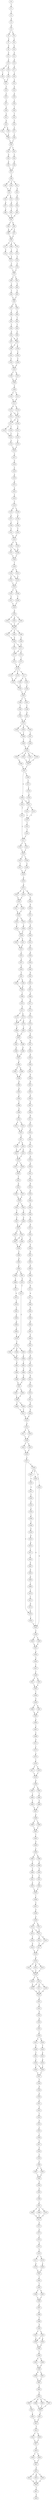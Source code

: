strict digraph  {
	S0 -> S1 [ label = T ];
	S1 -> S2 [ label = C ];
	S2 -> S3 [ label = A ];
	S3 -> S4 [ label = G ];
	S4 -> S5 [ label = T ];
	S4 -> S6 [ label = C ];
	S5 -> S7 [ label = G ];
	S6 -> S8 [ label = A ];
	S7 -> S9 [ label = G ];
	S8 -> S10 [ label = A ];
	S9 -> S11 [ label = C ];
	S10 -> S12 [ label = A ];
	S11 -> S13 [ label = T ];
	S12 -> S14 [ label = A ];
	S13 -> S15 [ label = T ];
	S13 -> S16 [ label = C ];
	S14 -> S17 [ label = A ];
	S15 -> S18 [ label = C ];
	S16 -> S19 [ label = T ];
	S17 -> S20 [ label = A ];
	S18 -> S21 [ label = C ];
	S19 -> S21 [ label = C ];
	S20 -> S22 [ label = A ];
	S21 -> S23 [ label = T ];
	S22 -> S24 [ label = A ];
	S23 -> S25 [ label = T ];
	S24 -> S26 [ label = A ];
	S25 -> S27 [ label = C ];
	S26 -> S28 [ label = T ];
	S27 -> S29 [ label = A ];
	S28 -> S30 [ label = T ];
	S29 -> S31 [ label = A ];
	S30 -> S32 [ label = T ];
	S31 -> S33 [ label = G ];
	S32 -> S34 [ label = T ];
	S33 -> S35 [ label = G ];
	S33 -> S36 [ label = C ];
	S34 -> S37 [ label = T ];
	S35 -> S38 [ label = C ];
	S36 -> S38 [ label = C ];
	S37 -> S39 [ label = T ];
	S38 -> S40 [ label = T ];
	S39 -> S40 [ label = T ];
	S40 -> S41 [ label = G ];
	S40 -> S42 [ label = T ];
	S41 -> S43 [ label = G ];
	S42 -> S44 [ label = C ];
	S43 -> S45 [ label = C ];
	S44 -> S46 [ label = A ];
	S45 -> S47 [ label = T ];
	S46 -> S47 [ label = T ];
	S47 -> S48 [ label = C ];
	S48 -> S49 [ label = A ];
	S48 -> S50 [ label = C ];
	S48 -> S51 [ label = T ];
	S49 -> S52 [ label = T ];
	S50 -> S52 [ label = T ];
	S51 -> S53 [ label = G ];
	S52 -> S54 [ label = T ];
	S52 -> S55 [ label = C ];
	S53 -> S56 [ label = A ];
	S54 -> S57 [ label = G ];
	S55 -> S58 [ label = A ];
	S56 -> S59 [ label = C ];
	S57 -> S60 [ label = G ];
	S58 -> S61 [ label = T ];
	S59 -> S62 [ label = C ];
	S60 -> S63 [ label = G ];
	S61 -> S63 [ label = G ];
	S62 -> S63 [ label = G ];
	S63 -> S64 [ label = A ];
	S63 -> S65 [ label = G ];
	S64 -> S66 [ label = G ];
	S65 -> S67 [ label = T ];
	S65 -> S66 [ label = G ];
	S66 -> S68 [ label = G ];
	S67 -> S68 [ label = G ];
	S68 -> S69 [ label = A ];
	S68 -> S70 [ label = C ];
	S68 -> S71 [ label = G ];
	S69 -> S72 [ label = A ];
	S70 -> S73 [ label = C ];
	S71 -> S74 [ label = G ];
	S72 -> S75 [ label = A ];
	S73 -> S76 [ label = C ];
	S74 -> S75 [ label = A ];
	S75 -> S77 [ label = T ];
	S76 -> S78 [ label = C ];
	S77 -> S79 [ label = T ];
	S78 -> S79 [ label = T ];
	S79 -> S80 [ label = C ];
	S79 -> S81 [ label = T ];
	S80 -> S82 [ label = A ];
	S81 -> S83 [ label = G ];
	S82 -> S84 [ label = T ];
	S83 -> S85 [ label = C ];
	S84 -> S86 [ label = T ];
	S85 -> S86 [ label = T ];
	S86 -> S87 [ label = C ];
	S86 -> S88 [ label = A ];
	S87 -> S89 [ label = T ];
	S88 -> S90 [ label = A ];
	S89 -> S91 [ label = G ];
	S90 -> S92 [ label = T ];
	S91 -> S93 [ label = C ];
	S92 -> S94 [ label = T ];
	S93 -> S95 [ label = A ];
	S94 -> S96 [ label = C ];
	S95 -> S97 [ label = C ];
	S95 -> S98 [ label = A ];
	S96 -> S98 [ label = A ];
	S97 -> S99 [ label = C ];
	S98 -> S100 [ label = G ];
	S98 -> S99 [ label = C ];
	S99 -> S101 [ label = A ];
	S100 -> S102 [ label = G ];
	S101 -> S103 [ label = G ];
	S102 -> S104 [ label = C ];
	S103 -> S105 [ label = G ];
	S104 -> S105 [ label = G ];
	S105 -> S106 [ label = C ];
	S105 -> S107 [ label = G ];
	S106 -> S108 [ label = A ];
	S107 -> S108 [ label = A ];
	S108 -> S109 [ label = G ];
	S109 -> S110 [ label = A ];
	S109 -> S111 [ label = C ];
	S110 -> S112 [ label = G ];
	S111 -> S112 [ label = G ];
	S112 -> S113 [ label = G ];
	S112 -> S114 [ label = A ];
	S113 -> S115 [ label = A ];
	S113 -> S116 [ label = G ];
	S114 -> S116 [ label = G ];
	S115 -> S117 [ label = A ];
	S116 -> S118 [ label = G ];
	S116 -> S117 [ label = A ];
	S117 -> S119 [ label = C ];
	S117 -> S120 [ label = T ];
	S118 -> S121 [ label = A ];
	S119 -> S122 [ label = C ];
	S120 -> S122 [ label = C ];
	S121 -> S123 [ label = A ];
	S122 -> S124 [ label = A ];
	S123 -> S125 [ label = C ];
	S124 -> S126 [ label = A ];
	S125 -> S126 [ label = A ];
	S126 -> S127 [ label = G ];
	S127 -> S128 [ label = G ];
	S128 -> S129 [ label = C ];
	S129 -> S130 [ label = A ];
	S130 -> S131 [ label = G ];
	S131 -> S132 [ label = G ];
	S132 -> S133 [ label = A ];
	S133 -> S134 [ label = T ];
	S134 -> S135 [ label = G ];
	S134 -> S136 [ label = T ];
	S135 -> S137 [ label = A ];
	S136 -> S138 [ label = G ];
	S137 -> S139 [ label = A ];
	S138 -> S140 [ label = C ];
	S139 -> S141 [ label = G ];
	S140 -> S142 [ label = T ];
	S141 -> S143 [ label = A ];
	S142 -> S143 [ label = A ];
	S143 -> S144 [ label = A ];
	S143 -> S145 [ label = G ];
	S144 -> S146 [ label = G ];
	S144 -> S147 [ label = A ];
	S145 -> S146 [ label = G ];
	S146 -> S148 [ label = T ];
	S147 -> S148 [ label = T ];
	S148 -> S149 [ label = T ];
	S149 -> S150 [ label = G ];
	S149 -> S151 [ label = A ];
	S150 -> S152 [ label = C ];
	S150 -> S153 [ label = T ];
	S151 -> S153 [ label = T ];
	S152 -> S154 [ label = T ];
	S153 -> S154 [ label = T ];
	S154 -> S155 [ label = T ];
	S154 -> S156 [ label = A ];
	S155 -> S157 [ label = G ];
	S156 -> S158 [ label = T ];
	S157 -> S159 [ label = T ];
	S158 -> S159 [ label = T ];
	S159 -> S160 [ label = G ];
	S160 -> S161 [ label = C ];
	S160 -> S162 [ label = A ];
	S160 -> S163 [ label = T ];
	S161 -> S164 [ label = T ];
	S162 -> S164 [ label = T ];
	S163 -> S164 [ label = T ];
	S164 -> S165 [ label = T ];
	S164 -> S166 [ label = A ];
	S164 -> S167 [ label = C ];
	S165 -> S168 [ label = G ];
	S166 -> S169 [ label = A ];
	S167 -> S168 [ label = G ];
	S168 -> S170 [ label = T ];
	S168 -> S171 [ label = C ];
	S169 -> S171 [ label = C ];
	S170 -> S172 [ label = G ];
	S171 -> S173 [ label = T ];
	S171 -> S172 [ label = G ];
	S172 -> S174 [ label = C ];
	S173 -> S175 [ label = T ];
	S174 -> S176 [ label = T ];
	S175 -> S176 [ label = T ];
	S176 -> S177 [ label = C ];
	S176 -> S178 [ label = T ];
	S176 -> S179 [ label = G ];
	S177 -> S180 [ label = G ];
	S177 -> S181 [ label = C ];
	S178 -> S182 [ label = T ];
	S179 -> S182 [ label = T ];
	S180 -> S183 [ label = C ];
	S181 -> S184 [ label = T ];
	S182 -> S183 [ label = C ];
	S183 -> S185 [ label = T ];
	S184 -> S185 [ label = T ];
	S185 -> S186 [ label = C ];
	S185 -> S187 [ label = T ];
	S186 -> S188 [ label = T ];
	S187 -> S189 [ label = C ];
	S188 -> S190 [ label = C ];
	S189 -> S191 [ label = A ];
	S190 -> S192 [ label = A ];
	S191 -> S192 [ label = A ];
	S192 -> S193 [ label = G ];
	S192 -> S194 [ label = A ];
	S192 -> S195 [ label = C ];
	S193 -> S196 [ label = C ];
	S194 -> S197 [ label = A ];
	S195 -> S196 [ label = C ];
	S196 -> S198 [ label = T ];
	S197 -> S199 [ label = C ];
	S198 -> S200 [ label = T ];
	S199 -> S200 [ label = T ];
	S200 -> S201 [ label = G ];
	S200 -> S202 [ label = T ];
	S200 -> S203 [ label = C ];
	S200 -> S204 [ label = A ];
	S201 -> S205 [ label = C ];
	S202 -> S206 [ label = G ];
	S203 -> S205 [ label = C ];
	S204 -> S205 [ label = C ];
	S205 -> S207 [ label = T ];
	S206 -> S207 [ label = T ];
	S207 -> S208 [ label = G ];
	S207 -> S209 [ label = T ];
	S208 -> S210 [ label = A ];
	S208 -> S211 [ label = A ];
	S209 -> S212 [ label = T ];
	S210 -> S213 [ label = C ];
	S211 -> S214 [ label = A ];
	S211 -> S215 [ label = T ];
	S212 -> S216 [ label = T ];
	S213 -> S217 [ label = C ];
	S214 -> S218 [ label = T ];
	S215 -> S218 [ label = T ];
	S216 -> S219 [ label = A ];
	S217 -> S220 [ label = T ];
	S217 -> S221 [ label = G ];
	S218 -> S222 [ label = T ];
	S219 -> S211 [ label = A ];
	S220 -> S223 [ label = T ];
	S221 -> S223 [ label = T ];
	S222 -> S224 [ label = T ];
	S223 -> S225 [ label = C ];
	S223 -> S226 [ label = T ];
	S224 -> S217 [ label = C ];
	S225 -> S227 [ label = T ];
	S226 -> S228 [ label = G ];
	S227 -> S229 [ label = C ];
	S228 -> S229 [ label = C ];
	S229 -> S230 [ label = A ];
	S230 -> S231 [ label = G ];
	S231 -> S232 [ label = G ];
	S231 -> S233 [ label = A ];
	S231 -> S234 [ label = N ];
	S232 -> S235 [ label = G ];
	S233 -> S235 [ label = G ];
	S234 -> S236 [ label = N ];
	S235 -> S237 [ label = G ];
	S235 -> S238 [ label = T ];
	S236 -> S239 [ label = N ];
	S237 -> S240 [ label = C ];
	S238 -> S240 [ label = C ];
	S239 -> S241 [ label = N ];
	S240 -> S242 [ label = C ];
	S240 -> S243 [ label = G ];
	S241 -> S244 [ label = N ];
	S242 -> S245 [ label = T ];
	S243 -> S246 [ label = A ];
	S244 -> S247 [ label = N ];
	S245 -> S248 [ label = C ];
	S246 -> S248 [ label = C ];
	S247 -> S249 [ label = N ];
	S248 -> S250 [ label = T ];
	S248 -> S251 [ label = C ];
	S249 -> S252 [ label = N ];
	S250 -> S253 [ label = C ];
	S251 -> S253 [ label = C ];
	S252 -> S254 [ label = N ];
	S253 -> S255 [ label = C ];
	S254 -> S256 [ label = N ];
	S255 -> S257 [ label = G ];
	S256 -> S258 [ label = N ];
	S257 -> S259 [ label = A ];
	S258 -> S260 [ label = N ];
	S259 -> S261 [ label = T ];
	S260 -> S262 [ label = N ];
	S261 -> S263 [ label = T ];
	S261 -> S264 [ label = C ];
	S262 -> S265 [ label = N ];
	S263 -> S266 [ label = C ];
	S264 -> S266 [ label = C ];
	S265 -> S267 [ label = N ];
	S266 -> S268 [ label = T ];
	S267 -> S269 [ label = N ];
	S268 -> S270 [ label = G ];
	S269 -> S271 [ label = N ];
	S270 -> S272 [ label = A ];
	S271 -> S273 [ label = N ];
	S272 -> S274 [ label = T ];
	S272 -> S275 [ label = C ];
	S273 -> S276 [ label = N ];
	S274 -> S277 [ label = G ];
	S275 -> S278 [ label = A ];
	S275 -> S277 [ label = G ];
	S276 -> S279 [ label = N ];
	S277 -> S280 [ label = G ];
	S278 -> S281 [ label = C ];
	S279 -> S282 [ label = N ];
	S280 -> S283 [ label = A ];
	S281 -> S283 [ label = A ];
	S282 -> S284 [ label = N ];
	S283 -> S285 [ label = A ];
	S283 -> S286 [ label = G ];
	S284 -> S287 [ label = N ];
	S285 -> S288 [ label = A ];
	S286 -> S289 [ label = G ];
	S287 -> S290 [ label = N ];
	S288 -> S291 [ label = A ];
	S289 -> S291 [ label = A ];
	S290 -> S292 [ label = N ];
	S291 -> S293 [ label = G ];
	S292 -> S294 [ label = N ];
	S293 -> S295 [ label = C ];
	S293 -> S296 [ label = G ];
	S294 -> S297 [ label = N ];
	S295 -> S298 [ label = A ];
	S296 -> S298 [ label = A ];
	S297 -> S299 [ label = N ];
	S298 -> S300 [ label = G ];
	S299 -> S301 [ label = N ];
	S300 -> S302 [ label = G ];
	S301 -> S303 [ label = N ];
	S302 -> S304 [ label = C ];
	S303 -> S305 [ label = N ];
	S304 -> S306 [ label = C ];
	S305 -> S307 [ label = N ];
	S306 -> S308 [ label = A ];
	S307 -> S309 [ label = N ];
	S308 -> S310 [ label = A ];
	S309 -> S311 [ label = N ];
	S310 -> S312 [ label = A ];
	S310 -> S313 [ label = C ];
	S311 -> S314 [ label = N ];
	S312 -> S315 [ label = C ];
	S313 -> S315 [ label = C ];
	S314 -> S316 [ label = N ];
	S315 -> S317 [ label = A ];
	S316 -> S318 [ label = N ];
	S317 -> S319 [ label = A ];
	S317 -> S320 [ label = G ];
	S318 -> S321 [ label = N ];
	S319 -> S322 [ label = C ];
	S320 -> S323 [ label = A ];
	S320 -> S322 [ label = C ];
	S321 -> S324 [ label = N ];
	S322 -> S325 [ label = T ];
	S323 -> S325 [ label = T ];
	S324 -> S326 [ label = N ];
	S325 -> S327 [ label = C ];
	S325 -> S328 [ label = T ];
	S326 -> S329 [ label = N ];
	S327 -> S330 [ label = C ];
	S328 -> S330 [ label = C ];
	S329 -> S331 [ label = N ];
	S330 -> S332 [ label = T ];
	S331 -> S333 [ label = N ];
	S332 -> S334 [ label = G ];
	S333 -> S335 [ label = N ];
	S334 -> S336 [ label = A ];
	S334 -> S337 [ label = C ];
	S335 -> S338 [ label = N ];
	S336 -> S339 [ label = G ];
	S337 -> S339 [ label = G ];
	S338 -> S340 [ label = N ];
	S339 -> S341 [ label = G ];
	S339 -> S342 [ label = C ];
	S340 -> S343 [ label = N ];
	S341 -> S344 [ label = T ];
	S342 -> S345 [ label = A ];
	S343 -> S346 [ label = N ];
	S344 -> S347 [ label = C ];
	S345 -> S348 [ label = G ];
	S346 -> S349 [ label = N ];
	S347 -> S350 [ label = C ];
	S348 -> S350 [ label = C ];
	S349 -> S351 [ label = N ];
	S350 -> S352 [ label = C ];
	S350 -> S353 [ label = A ];
	S351 -> S354 [ label = N ];
	S352 -> S355 [ label = G ];
	S353 -> S356 [ label = A ];
	S353 -> S355 [ label = G ];
	S354 -> S357 [ label = N ];
	S355 -> S358 [ label = G ];
	S356 -> S358 [ label = G ];
	S357 -> S359 [ label = N ];
	S358 -> S360 [ label = C ];
	S359 -> S361 [ label = N ];
	S360 -> S362 [ label = G ];
	S361 -> S363 [ label = N ];
	S362 -> S364 [ label = C ];
	S363 -> S365 [ label = N ];
	S364 -> S366 [ label = C ];
	S364 -> S367 [ label = A ];
	S365 -> S368 [ label = N ];
	S366 -> S369 [ label = A ];
	S367 -> S370 [ label = G ];
	S368 -> S371 [ label = N ];
	S369 -> S372 [ label = G ];
	S370 -> S373 [ label = C ];
	S371 -> S374 [ label = N ];
	S372 -> S375 [ label = G ];
	S373 -> S376 [ label = C ];
	S374 -> S377 [ label = N ];
	S375 -> S378 [ label = A ];
	S376 -> S379 [ label = C ];
	S377 -> S380 [ label = N ];
	S378 -> S381 [ label = C ];
	S379 -> S382 [ label = A ];
	S379 -> S383 [ label = C ];
	S379 -> S384 [ label = G ];
	S380 -> S385 [ label = N ];
	S381 -> S386 [ label = A ];
	S382 -> S387 [ label = A ];
	S383 -> S388 [ label = C ];
	S384 -> S387 [ label = A ];
	S385 -> S389 [ label = N ];
	S386 -> S390 [ label = G ];
	S387 -> S391 [ label = G ];
	S388 -> S392 [ label = C ];
	S389 -> S393 [ label = N ];
	S390 -> S394 [ label = G ];
	S391 -> S395 [ label = C ];
	S392 -> S396 [ label = G ];
	S393 -> S397 [ label = N ];
	S394 -> S376 [ label = C ];
	S395 -> S398 [ label = A ];
	S396 -> S399 [ label = G ];
	S397 -> S400 [ label = N ];
	S398 -> S401 [ label = A ];
	S399 -> S401 [ label = A ];
	S400 -> S402 [ label = N ];
	S401 -> S403 [ label = A ];
	S401 -> S404 [ label = C ];
	S402 -> S405 [ label = N ];
	S403 -> S406 [ label = C ];
	S404 -> S406 [ label = C ];
	S405 -> S407 [ label = N ];
	S406 -> S408 [ label = C ];
	S406 -> S409 [ label = A ];
	S407 -> S410 [ label = N ];
	S408 -> S411 [ label = C ];
	S409 -> S411 [ label = C ];
	S410 -> S412 [ label = N ];
	S411 -> S413 [ label = G ];
	S412 -> S414 [ label = N ];
	S413 -> S415 [ label = G ];
	S414 -> S416 [ label = N ];
	S415 -> S417 [ label = G ];
	S415 -> S418 [ label = C ];
	S416 -> S419 [ label = N ];
	S417 -> S420 [ label = T ];
	S418 -> S420 [ label = T ];
	S419 -> S421 [ label = N ];
	S420 -> S422 [ label = T ];
	S420 -> S423 [ label = A ];
	S421 -> S424 [ label = N ];
	S422 -> S425 [ label = C ];
	S423 -> S425 [ label = C ];
	S424 -> S426 [ label = N ];
	S425 -> S427 [ label = C ];
	S426 -> S413 [ label = G ];
	S427 -> S428 [ label = C ];
	S427 -> S429 [ label = C ];
	S428 -> S430 [ label = G ];
	S428 -> S431 [ label = C ];
	S428 -> S432 [ label = T ];
	S429 -> S433 [ label = C ];
	S430 -> S434 [ label = G ];
	S431 -> S435 [ label = A ];
	S432 -> S434 [ label = G ];
	S433 -> S434 [ label = G ];
	S434 -> S436 [ label = A ];
	S435 -> S437 [ label = A ];
	S436 -> S438 [ label = C ];
	S436 -> S439 [ label = T ];
	S437 -> S440 [ label = C ];
	S438 -> S441 [ label = G ];
	S439 -> S441 [ label = G ];
	S440 -> S442 [ label = C ];
	S441 -> S443 [ label = A ];
	S442 -> S444 [ label = C ];
	S443 -> S445 [ label = G ];
	S444 -> S446 [ label = C ];
	S445 -> S447 [ label = C ];
	S446 -> S448 [ label = A ];
	S447 -> S449 [ label = C ];
	S448 -> S450 [ label = A ];
	S449 -> S451 [ label = C ];
	S449 -> S452 [ label = G ];
	S450 -> S453 [ label = G ];
	S451 -> S454 [ label = A ];
	S452 -> S454 [ label = A ];
	S453 -> S455 [ label = G ];
	S454 -> S456 [ label = T ];
	S455 -> S457 [ label = C ];
	S456 -> S458 [ label = G ];
	S457 -> S459 [ label = T ];
	S458 -> S460 [ label = C ];
	S458 -> S461 [ label = A ];
	S459 -> S462 [ label = G ];
	S460 -> S463 [ label = G ];
	S461 -> S463 [ label = G ];
	S462 -> S464 [ label = G ];
	S463 -> S465 [ label = G ];
	S464 -> S466 [ label = G ];
	S465 -> S467 [ label = G ];
	S466 -> S468 [ label = C ];
	S467 -> S469 [ label = A ];
	S468 -> S470 [ label = A ];
	S469 -> S471 [ label = G ];
	S470 -> S472 [ label = C ];
	S471 -> S473 [ label = T ];
	S472 -> S474 [ label = G ];
	S473 -> S475 [ label = A ];
	S474 -> S429 [ label = C ];
	S475 -> S476 [ label = C ];
	S476 -> S477 [ label = A ];
	S476 -> S478 [ label = C ];
	S477 -> S479 [ label = T ];
	S478 -> S479 [ label = T ];
	S479 -> S480 [ label = G ];
	S480 -> S481 [ label = C ];
	S480 -> S482 [ label = A ];
	S481 -> S483 [ label = A ];
	S482 -> S484 [ label = T ];
	S483 -> S485 [ label = C ];
	S484 -> S486 [ label = G ];
	S485 -> S487 [ label = C ];
	S486 -> S487 [ label = C ];
	S487 -> S488 [ label = A ];
	S488 -> S489 [ label = C ];
	S488 -> S490 [ label = T ];
	S489 -> S491 [ label = C ];
	S490 -> S491 [ label = C ];
	S491 -> S492 [ label = T ];
	S492 -> S493 [ label = G ];
	S493 -> S494 [ label = C ];
	S494 -> S495 [ label = T ];
	S494 -> S496 [ label = A ];
	S495 -> S497 [ label = C ];
	S496 -> S498 [ label = G ];
	S497 -> S499 [ label = C ];
	S498 -> S500 [ label = G ];
	S499 -> S501 [ label = G ];
	S500 -> S502 [ label = T ];
	S501 -> S503 [ label = C ];
	S502 -> S504 [ label = G ];
	S503 -> S505 [ label = C ];
	S504 -> S505 [ label = C ];
	S505 -> S506 [ label = T ];
	S506 -> S507 [ label = G ];
	S507 -> S508 [ label = G ];
	S508 -> S509 [ label = A ];
	S509 -> S510 [ label = G ];
	S509 -> S511 [ label = A ];
	S510 -> S512 [ label = C ];
	S510 -> S513 [ label = G ];
	S511 -> S512 [ label = C ];
	S512 -> S514 [ label = A ];
	S512 -> S515 [ label = G ];
	S513 -> S516 [ label = C ];
	S514 -> S517 [ label = C ];
	S515 -> S517 [ label = C ];
	S516 -> S518 [ label = G ];
	S517 -> S519 [ label = C ];
	S518 -> S519 [ label = C ];
	S519 -> S520 [ label = G ];
	S520 -> S521 [ label = C ];
	S520 -> S522 [ label = G ];
	S520 -> S523 [ label = T ];
	S521 -> S524 [ label = G ];
	S522 -> S524 [ label = G ];
	S523 -> S524 [ label = G ];
	S524 -> S525 [ label = C ];
	S524 -> S526 [ label = T ];
	S525 -> S527 [ label = C ];
	S525 -> S528 [ label = G ];
	S525 -> S529 [ label = T ];
	S526 -> S528 [ label = G ];
	S527 -> S530 [ label = G ];
	S528 -> S530 [ label = G ];
	S529 -> S530 [ label = G ];
	S530 -> S531 [ label = A ];
	S531 -> S532 [ label = G ];
	S532 -> S533 [ label = G ];
	S533 -> S534 [ label = A ];
	S534 -> S535 [ label = G ];
	S535 -> S536 [ label = C ];
	S536 -> S537 [ label = A ];
	S536 -> S538 [ label = G ];
	S537 -> S539 [ label = G ];
	S538 -> S540 [ label = T ];
	S539 -> S541 [ label = T ];
	S540 -> S542 [ label = A ];
	S541 -> S543 [ label = T ];
	S542 -> S544 [ label = A ];
	S543 -> S545 [ label = T ];
	S543 -> S546 [ label = C ];
	S544 -> S546 [ label = C ];
	S545 -> S547 [ label = C ];
	S546 -> S547 [ label = C ];
	S547 -> S548 [ label = T ];
	S548 -> S549 [ label = G ];
	S549 -> S550 [ label = G ];
	S550 -> S551 [ label = A ];
	S551 -> S552 [ label = G ];
	S552 -> S553 [ label = C ];
	S553 -> S554 [ label = A ];
	S554 -> S555 [ label = C ];
	S555 -> S556 [ label = T ];
	S556 -> S557 [ label = G ];
	S557 -> S558 [ label = G ];
	S558 -> S559 [ label = C ];
	S559 -> S560 [ label = T ];
	S560 -> S561 [ label = G ];
	S560 -> S562 [ label = C ];
	S561 -> S563 [ label = A ];
	S562 -> S563 [ label = A ];
	S563 -> S564 [ label = A ];
	S564 -> S565 [ label = C ];
	S565 -> S566 [ label = C ];
	S566 -> S567 [ label = C ];
	S567 -> S568 [ label = T ];
	S567 -> S569 [ label = G ];
	S567 -> S570 [ label = C ];
	S568 -> S571 [ label = C ];
	S569 -> S571 [ label = C ];
	S570 -> S571 [ label = C ];
	S571 -> S572 [ label = A ];
	S572 -> S573 [ label = C ];
	S573 -> S574 [ label = T ];
	S574 -> S575 [ label = G ];
	S575 -> S576 [ label = C ];
	S576 -> S577 [ label = A ];
	S576 -> S578 [ label = C ];
	S577 -> S579 [ label = A ];
	S578 -> S580 [ label = T ];
	S579 -> S581 [ label = G ];
	S580 -> S581 [ label = G ];
	S581 -> S582 [ label = C ];
	S582 -> S583 [ label = C ];
	S583 -> S584 [ label = C ];
	S583 -> S585 [ label = G ];
	S584 -> S586 [ label = C ];
	S585 -> S586 [ label = C ];
	S586 -> S587 [ label = A ];
	S587 -> S588 [ label = C ];
	S588 -> S589 [ label = T ];
	S589 -> S590 [ label = G ];
	S590 -> S591 [ label = T ];
	S590 -> S592 [ label = C ];
	S591 -> S593 [ label = G ];
	S592 -> S594 [ label = A ];
	S592 -> S593 [ label = G ];
	S593 -> S595 [ label = A ];
	S594 -> S595 [ label = A ];
	S595 -> S596 [ label = C ];
	S596 -> S597 [ label = A ];
	S596 -> S598 [ label = C ];
	S597 -> S599 [ label = G ];
	S598 -> S599 [ label = G ];
	S599 -> S600 [ label = G ];
	S599 -> S601 [ label = C ];
	S600 -> S602 [ label = A ];
	S601 -> S602 [ label = A ];
	S602 -> S603 [ label = A ];
	S603 -> S604 [ label = C ];
	S604 -> S605 [ label = G ];
	S604 -> S606 [ label = T ];
	S604 -> S607 [ label = C ];
	S604 -> S608 [ label = A ];
	S605 -> S609 [ label = T ];
	S606 -> S610 [ label = A ];
	S607 -> S609 [ label = T ];
	S608 -> S609 [ label = T ];
	S609 -> S611 [ label = G ];
	S610 -> S612 [ label = C ];
	S611 -> S613 [ label = G ];
	S612 -> S613 [ label = G ];
	S613 -> S614 [ label = T ];
	S614 -> S615 [ label = C ];
	S614 -> S616 [ label = A ];
	S615 -> S617 [ label = C ];
	S616 -> S617 [ label = C ];
	S617 -> S618 [ label = A ];
	S618 -> S619 [ label = T ];
	S618 -> S620 [ label = C ];
	S619 -> S621 [ label = C ];
	S620 -> S621 [ label = C ];
	S621 -> S622 [ label = C ];
	S622 -> S623 [ label = C ];
	S622 -> S624 [ label = G ];
	S622 -> S625 [ label = T ];
	S623 -> S626 [ label = G ];
	S624 -> S626 [ label = G ];
	S625 -> S626 [ label = G ];
	S626 -> S627 [ label = T ];
	S627 -> S628 [ label = G ];
}
